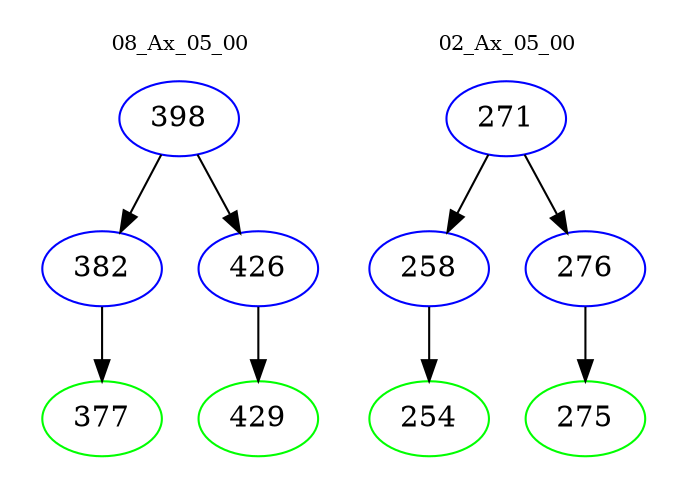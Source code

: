 digraph{
subgraph cluster_0 {
color = white
label = "08_Ax_05_00";
fontsize=10;
T0_398 [label="398", color="blue"]
T0_398 -> T0_382 [color="black"]
T0_382 [label="382", color="blue"]
T0_382 -> T0_377 [color="black"]
T0_377 [label="377", color="green"]
T0_398 -> T0_426 [color="black"]
T0_426 [label="426", color="blue"]
T0_426 -> T0_429 [color="black"]
T0_429 [label="429", color="green"]
}
subgraph cluster_1 {
color = white
label = "02_Ax_05_00";
fontsize=10;
T1_271 [label="271", color="blue"]
T1_271 -> T1_258 [color="black"]
T1_258 [label="258", color="blue"]
T1_258 -> T1_254 [color="black"]
T1_254 [label="254", color="green"]
T1_271 -> T1_276 [color="black"]
T1_276 [label="276", color="blue"]
T1_276 -> T1_275 [color="black"]
T1_275 [label="275", color="green"]
}
}
